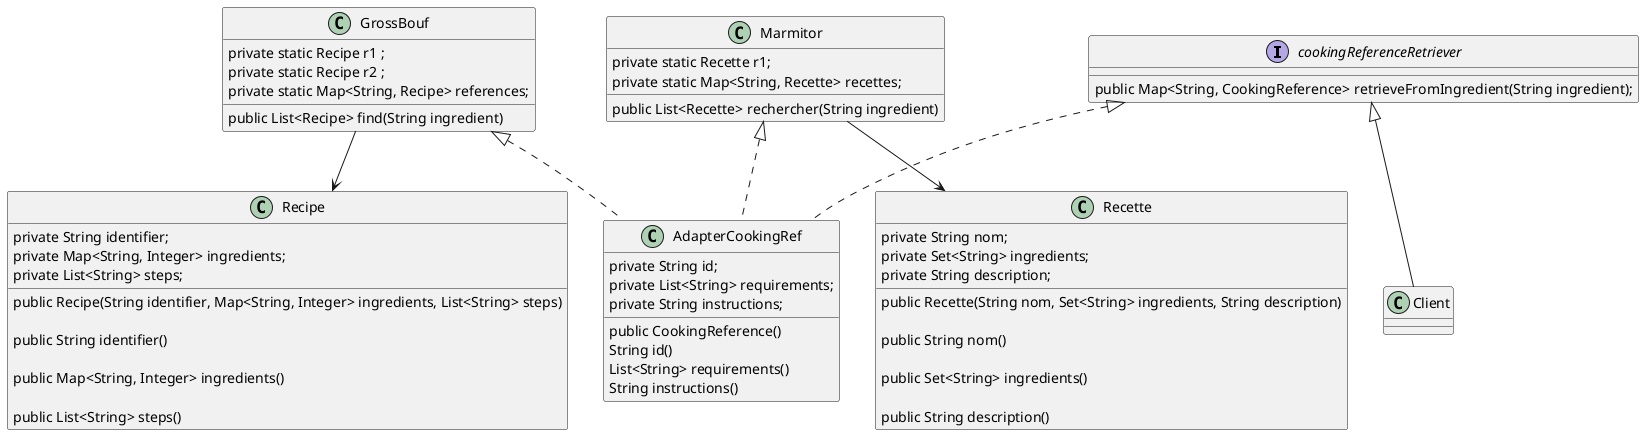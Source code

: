 @startuml

interface cookingReferenceRetriever{
    public Map<String, CookingReference> retrieveFromIngredient(String ingredient);
}
class AdapterCookingRef{
    private String id;
    private List<String> requirements;
    private String instructions;
    public CookingReference()
     String id()
     List<String> requirements()
     String instructions()
}

class GrossBouf{
        private static Recipe r1 ;
        private static Recipe r2 ;
        private static Map<String, Recipe> references;
        public List<Recipe> find(String ingredient)

}

class Marmitor{
        private static Recette r1;
        private static Map<String, Recette> recettes;
        public List<Recette> rechercher(String ingredient)
}
class Recette{
    private String nom;
        private Set<String> ingredients;
        private String description;

        public Recette(String nom, Set<String> ingredients, String description)

        public String nom()

        public Set<String> ingredients()

        public String description()
}

class Recipe {
    private String identifier;
        private Map<String, Integer> ingredients;
        private List<String> steps;

        public Recipe(String identifier, Map<String, Integer> ingredients, List<String> steps)

        public String identifier()

        public Map<String, Integer> ingredients()

        public List<String> steps()
}

class Client{

}
  cookingReferenceRetriever <|-- Client
GrossBouf --> Recipe
Marmitor --> Recette
cookingReferenceRetriever <|.. AdapterCookingRef
GrossBouf <|.. AdapterCookingRef
 Marmitor <|.. AdapterCookingRef
@enduml